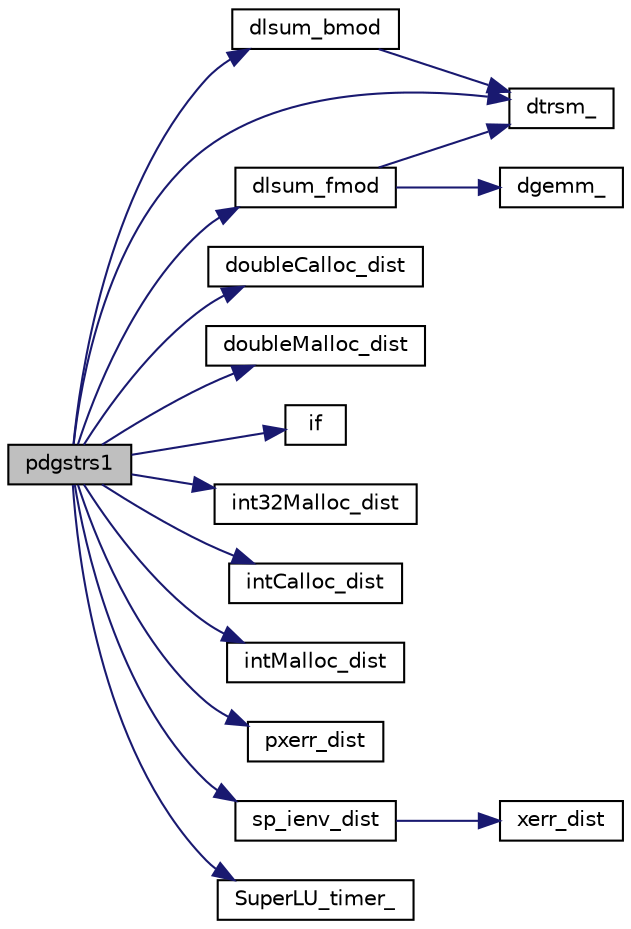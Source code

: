 digraph "pdgstrs1"
{
 // LATEX_PDF_SIZE
  edge [fontname="Helvetica",fontsize="10",labelfontname="Helvetica",labelfontsize="10"];
  node [fontname="Helvetica",fontsize="10",shape=record];
  rankdir="LR";
  Node1 [label="pdgstrs1",height=0.2,width=0.4,color="black", fillcolor="grey75", style="filled", fontcolor="black",tooltip=" "];
  Node1 -> Node2 [color="midnightblue",fontsize="10",style="solid",fontname="Helvetica"];
  Node2 [label="dlsum_bmod",height=0.2,width=0.4,color="black", fillcolor="white", style="filled",URL="$pdgstrs__lsum_8c.html#aabbfd9102f77ad4dccc196fc79a26ab8",tooltip=" "];
  Node2 -> Node3 [color="midnightblue",fontsize="10",style="solid",fontname="Helvetica"];
  Node3 [label="dtrsm_",height=0.2,width=0.4,color="black", fillcolor="white", style="filled",URL="$superlu__ddefs_8h.html#a2f3ea1463db1f4fc33d149fb53d59303",tooltip=" "];
  Node1 -> Node4 [color="midnightblue",fontsize="10",style="solid",fontname="Helvetica"];
  Node4 [label="dlsum_fmod",height=0.2,width=0.4,color="black", fillcolor="white", style="filled",URL="$pdgstrs__lsum_8c.html#aea51e4a702d6f7a12297b9921339c6d3",tooltip=" "];
  Node4 -> Node5 [color="midnightblue",fontsize="10",style="solid",fontname="Helvetica"];
  Node5 [label="dgemm_",height=0.2,width=0.4,color="black", fillcolor="white", style="filled",URL="$superlu__ddefs_8h.html#acc7c47067de037060e4c4227ee6aaa48",tooltip=" "];
  Node4 -> Node3 [color="midnightblue",fontsize="10",style="solid",fontname="Helvetica"];
  Node1 -> Node6 [color="midnightblue",fontsize="10",style="solid",fontname="Helvetica"];
  Node6 [label="doubleCalloc_dist",height=0.2,width=0.4,color="black", fillcolor="white", style="filled",URL="$dmemory__dist_8c.html#ad0990926eb133871817599be1522bb45",tooltip=" "];
  Node1 -> Node7 [color="midnightblue",fontsize="10",style="solid",fontname="Helvetica"];
  Node7 [label="doubleMalloc_dist",height=0.2,width=0.4,color="black", fillcolor="white", style="filled",URL="$dmemory__dist_8c.html#a52dc9c97e580c07ec4af763f1755a2ba",tooltip=" "];
  Node1 -> Node3 [color="midnightblue",fontsize="10",style="solid",fontname="Helvetica"];
  Node1 -> Node8 [color="midnightblue",fontsize="10",style="solid",fontname="Helvetica"];
  Node8 [label="if",height=0.2,width=0.4,color="black", fillcolor="white", style="filled",URL="$dutil__dist_8c.html#a4a651a924783b51112ae041ee77bb902",tooltip=" "];
  Node1 -> Node9 [color="midnightblue",fontsize="10",style="solid",fontname="Helvetica"];
  Node9 [label="int32Malloc_dist",height=0.2,width=0.4,color="black", fillcolor="white", style="filled",URL="$memory_8c.html#ad6490fb0726f82e7c2db3b2d885e5ede",tooltip=" "];
  Node1 -> Node10 [color="midnightblue",fontsize="10",style="solid",fontname="Helvetica"];
  Node10 [label="intCalloc_dist",height=0.2,width=0.4,color="black", fillcolor="white", style="filled",URL="$memory_8c.html#a6fd91c6883ea8ea94e0ece298e0e46b6",tooltip=" "];
  Node1 -> Node11 [color="midnightblue",fontsize="10",style="solid",fontname="Helvetica"];
  Node11 [label="intMalloc_dist",height=0.2,width=0.4,color="black", fillcolor="white", style="filled",URL="$memory_8c.html#a2c2df35072e313373438cccdb98b885c",tooltip=" "];
  Node1 -> Node12 [color="midnightblue",fontsize="10",style="solid",fontname="Helvetica"];
  Node12 [label="pxerr_dist",height=0.2,width=0.4,color="black", fillcolor="white", style="filled",URL="$pxerr__dist_8c.html#a83457ff10ec305ba2d5c47fcb3db3300",tooltip=" "];
  Node1 -> Node13 [color="midnightblue",fontsize="10",style="solid",fontname="Helvetica"];
  Node13 [label="sp_ienv_dist",height=0.2,width=0.4,color="black", fillcolor="white", style="filled",URL="$SRC_2sp__ienv_8c.html#a004725eb174f73ba121db829451a8e8c",tooltip=" "];
  Node13 -> Node14 [color="midnightblue",fontsize="10",style="solid",fontname="Helvetica"];
  Node14 [label="xerr_dist",height=0.2,width=0.4,color="black", fillcolor="white", style="filled",URL="$superlu__defs_8h.html#a0d728f1da812b1373a0e58ff81f6a711",tooltip=" "];
  Node1 -> Node15 [color="midnightblue",fontsize="10",style="solid",fontname="Helvetica"];
  Node15 [label="SuperLU_timer_",height=0.2,width=0.4,color="black", fillcolor="white", style="filled",URL="$superlu__timer_8c.html#a0c6777573bbfe81917cd381e0090d355",tooltip=" "];
}
